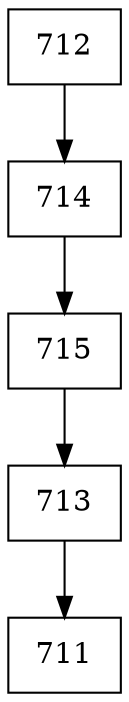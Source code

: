 digraph G {
  node [shape=record];
  node0 [label="{712}"];
  node0 -> node1;
  node1 [label="{714}"];
  node1 -> node2;
  node2 [label="{715}"];
  node2 -> node3;
  node3 [label="{713}"];
  node3 -> node4;
  node4 [label="{711}"];
}
